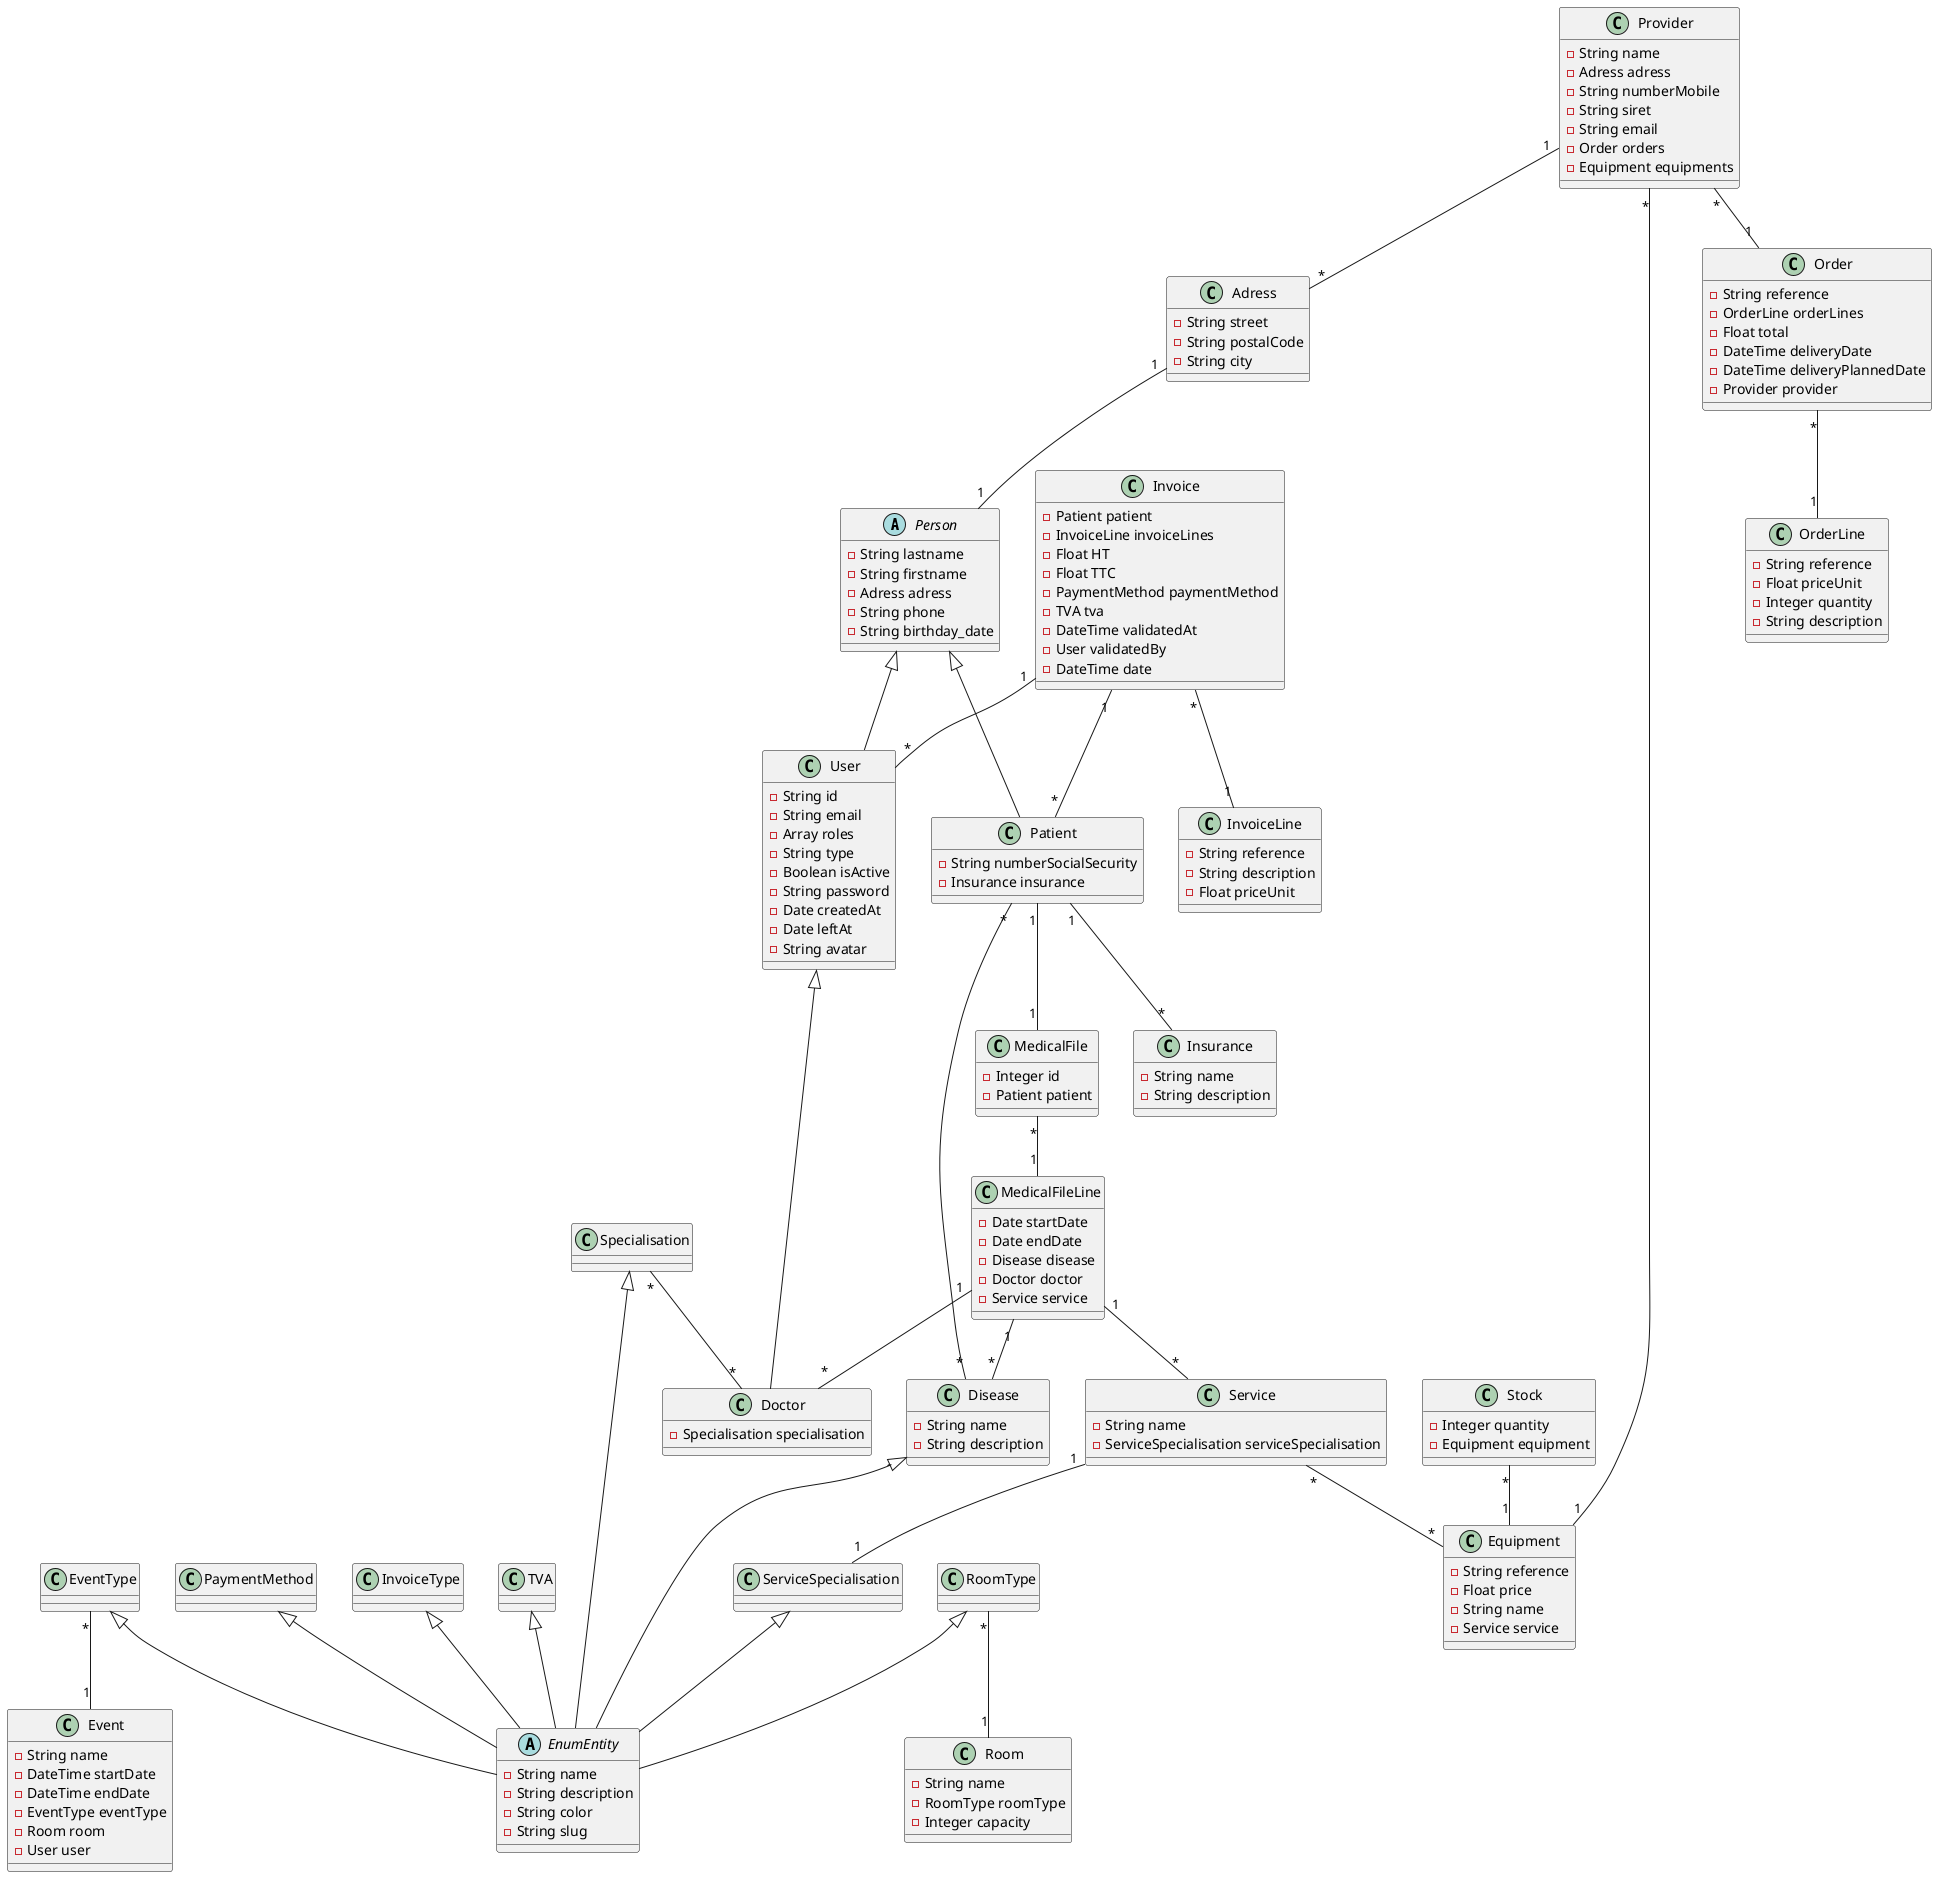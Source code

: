 @startuml
abstract class Person {
 -String lastname
 -String firstname
 -Adress adress
 -String phone
 -String birthday_date
}

abstract class EnumEntity {
    -String name
    -String description
    -String color
    -String slug
}

class User {
  -String id
  -String email
  -Array roles
  -String type
  -Boolean isActive
  -String password
  -Date createdAt
  -Date leftAt
  -String avatar
}

class Doctor {
    - Specialisation specialisation
}
class Specialisation {}

class Adress {
    -String street
    -String postalCode
    -String city
}

class Patient {
    -String numberSocialSecurity
    -Insurance insurance
}

class Insurance {
    -String name
    -String description
}

class MedicalFile {
    -Integer id
    -Patient patient
}

class MedicalFileLine {
    -Date startDate
    -Date endDate
    -Disease disease
    -Doctor doctor
    -Service service
}

class Disease {
    -String name
    -String description
}

class Equipment {
    -String reference
    -Float price
    -String name
    -Service service
}

class Stock {
    -Integer quantity
    -Equipment equipment
}

class Service {
    -String name
    -ServiceSpecialisation serviceSpecialisation
}

class ServiceSpecialisation {}

class Event {
      -String name
      -DateTime startDate
      -DateTime endDate
      -EventType eventType
      -Room room
      -User user
}

class EventType {}

class Room {
    -String name
    -RoomType roomType
    -Integer capacity
}

class RoomType {}

class Provider {
    -String name
    -Adress adress
    -String numberMobile
    -String siret
    -String email
    -Order orders
    -Equipment equipments
}

class Invoice {
    -Patient patient
    -InvoiceLine invoiceLines
    -Float HT
    -Float TTC
    -PaymentMethod paymentMethod
    -TVA tva
    -DateTime validatedAt
    -User validatedBy
    -DateTime date
}

class PaymentMethod {}

class InvoiceType {}

class InvoiceLine {
    -String reference
    -String description
    -Float priceUnit
}

class Order {
    -String reference
    -OrderLine orderLines
    -Float total
    -DateTime deliveryDate
    -DateTime deliveryPlannedDate
    -Provider provider
}

class OrderLine {
    -String reference
    -Float priceUnit
    -Integer quantity
    -String description
}

class TVA {}

class Disease {}

/' Doctor '/
Specialisation "*" -- "*" Doctor

/' Users '/
Adress "1" -- "1" Person
Person <|-- User
User <|-- Doctor
Person <|-- Patient

/' Patient '/
Patient "1" -- "1" MedicalFile
Patient "1" -- "*" Insurance
MedicalFile "*" -- "1" MedicalFileLine
MedicalFileLine "1" -- "*" Disease
MedicalFileLine "1" -- "*" Doctor
MedicalFileLine "1" -- "*" Service
Service "1" -- "1" ServiceSpecialisation

/' Enums '/
ServiceSpecialisation <|-- EnumEntity
Specialisation <|-- EnumEntity
EventType <|-- EnumEntity
RoomType <|-- EnumEntity
InvoiceType <|-- EnumEntity
PaymentMethod <|-- EnumEntity
TVA <|-- EnumEntity
Disease <|-- EnumEntity

/' Planning '/
EventType "*" -- "1" Event

/' Rooms '/
RoomType "*" -- "1" Room

/' Providers '/
Provider "*" -- "1" Order
Provider "*" -- "1" Equipment
Provider "1" -- "*" Adress

/' Invoices '/
Invoice "*" -- "1" InvoiceLine
Invoice "1" -- "*" Patient
Invoice "1" -- "*" User

/' Orders '/
Order "*" -- "1" OrderLine

/' Disease '/
Disease "*" -- "*" Patient

/' Stock '/
Stock "*" -- "1" Equipment
Service "*" -- "*" Equipment
@enduml